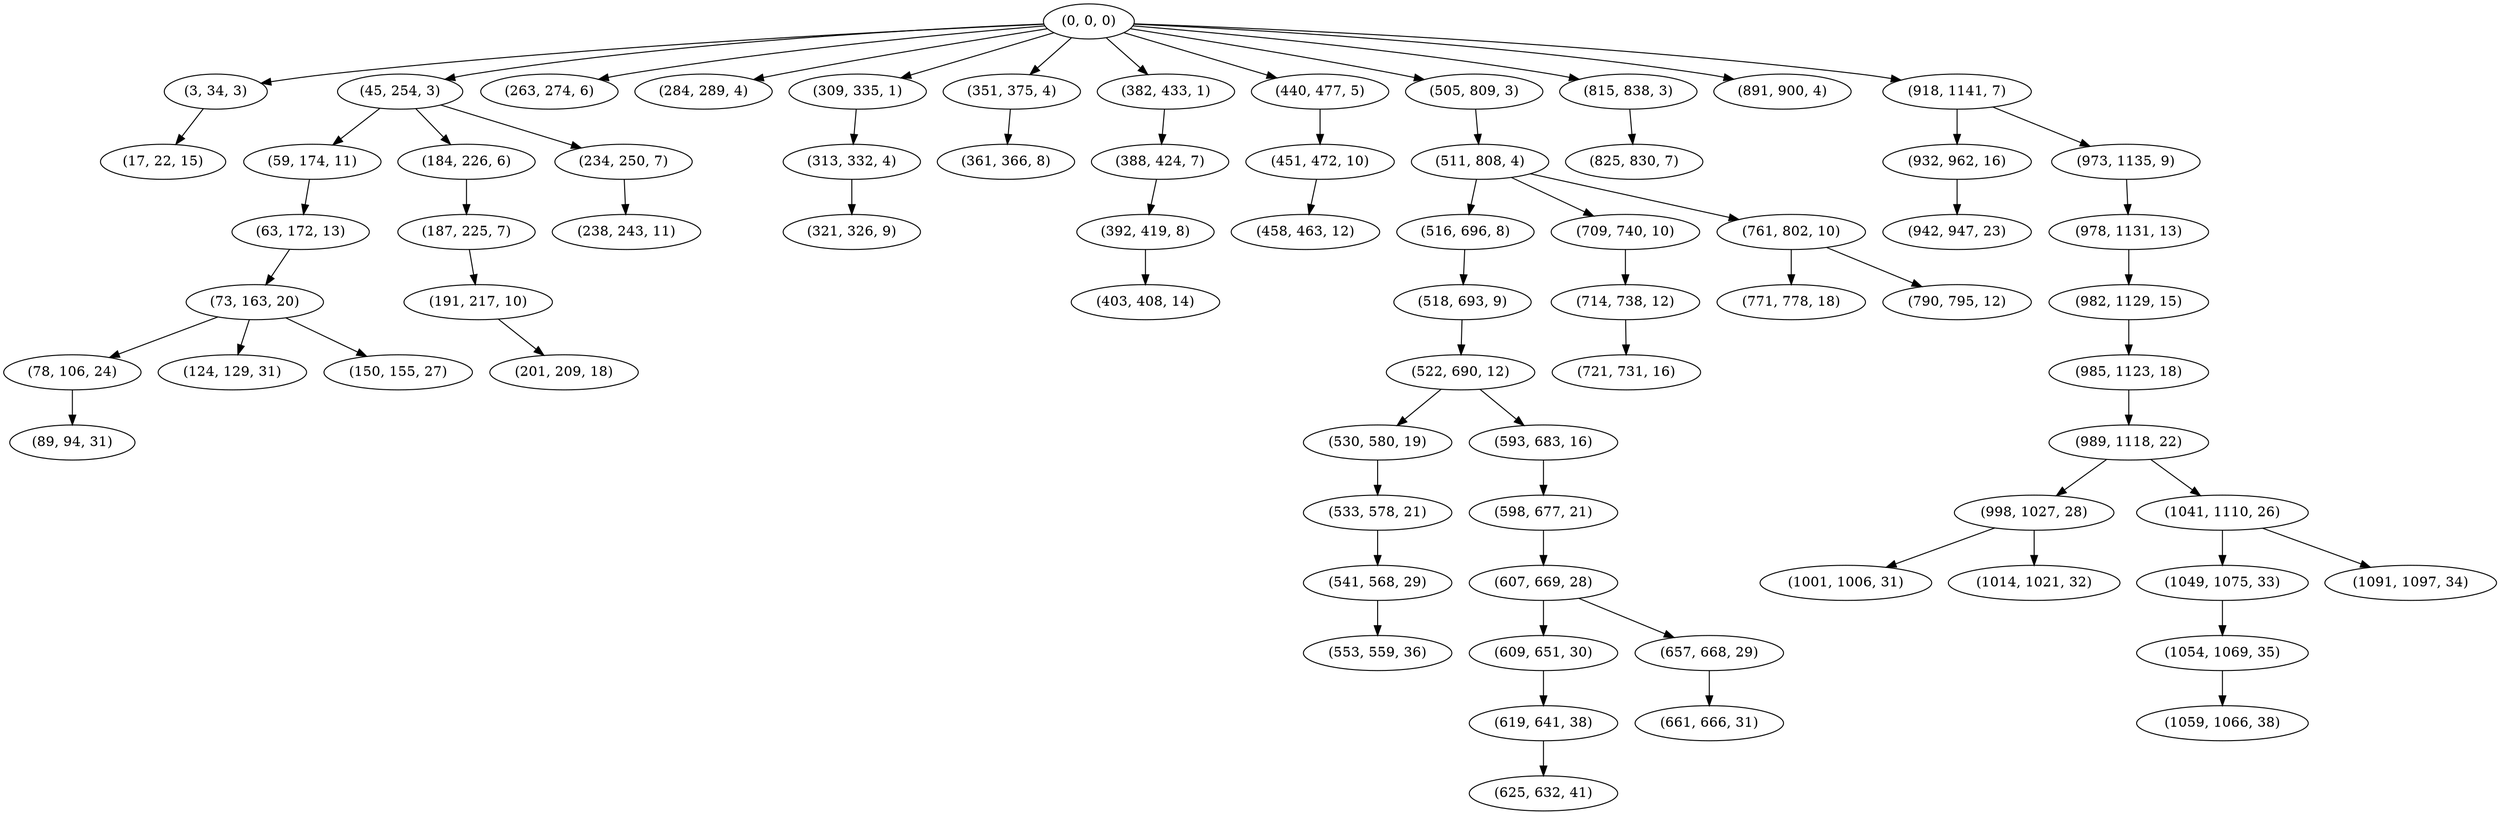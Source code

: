 digraph tree {
    "(0, 0, 0)";
    "(3, 34, 3)";
    "(17, 22, 15)";
    "(45, 254, 3)";
    "(59, 174, 11)";
    "(63, 172, 13)";
    "(73, 163, 20)";
    "(78, 106, 24)";
    "(89, 94, 31)";
    "(124, 129, 31)";
    "(150, 155, 27)";
    "(184, 226, 6)";
    "(187, 225, 7)";
    "(191, 217, 10)";
    "(201, 209, 18)";
    "(234, 250, 7)";
    "(238, 243, 11)";
    "(263, 274, 6)";
    "(284, 289, 4)";
    "(309, 335, 1)";
    "(313, 332, 4)";
    "(321, 326, 9)";
    "(351, 375, 4)";
    "(361, 366, 8)";
    "(382, 433, 1)";
    "(388, 424, 7)";
    "(392, 419, 8)";
    "(403, 408, 14)";
    "(440, 477, 5)";
    "(451, 472, 10)";
    "(458, 463, 12)";
    "(505, 809, 3)";
    "(511, 808, 4)";
    "(516, 696, 8)";
    "(518, 693, 9)";
    "(522, 690, 12)";
    "(530, 580, 19)";
    "(533, 578, 21)";
    "(541, 568, 29)";
    "(553, 559, 36)";
    "(593, 683, 16)";
    "(598, 677, 21)";
    "(607, 669, 28)";
    "(609, 651, 30)";
    "(619, 641, 38)";
    "(625, 632, 41)";
    "(657, 668, 29)";
    "(661, 666, 31)";
    "(709, 740, 10)";
    "(714, 738, 12)";
    "(721, 731, 16)";
    "(761, 802, 10)";
    "(771, 778, 18)";
    "(790, 795, 12)";
    "(815, 838, 3)";
    "(825, 830, 7)";
    "(891, 900, 4)";
    "(918, 1141, 7)";
    "(932, 962, 16)";
    "(942, 947, 23)";
    "(973, 1135, 9)";
    "(978, 1131, 13)";
    "(982, 1129, 15)";
    "(985, 1123, 18)";
    "(989, 1118, 22)";
    "(998, 1027, 28)";
    "(1001, 1006, 31)";
    "(1014, 1021, 32)";
    "(1041, 1110, 26)";
    "(1049, 1075, 33)";
    "(1054, 1069, 35)";
    "(1059, 1066, 38)";
    "(1091, 1097, 34)";
    "(0, 0, 0)" -> "(3, 34, 3)";
    "(0, 0, 0)" -> "(45, 254, 3)";
    "(0, 0, 0)" -> "(263, 274, 6)";
    "(0, 0, 0)" -> "(284, 289, 4)";
    "(0, 0, 0)" -> "(309, 335, 1)";
    "(0, 0, 0)" -> "(351, 375, 4)";
    "(0, 0, 0)" -> "(382, 433, 1)";
    "(0, 0, 0)" -> "(440, 477, 5)";
    "(0, 0, 0)" -> "(505, 809, 3)";
    "(0, 0, 0)" -> "(815, 838, 3)";
    "(0, 0, 0)" -> "(891, 900, 4)";
    "(0, 0, 0)" -> "(918, 1141, 7)";
    "(3, 34, 3)" -> "(17, 22, 15)";
    "(45, 254, 3)" -> "(59, 174, 11)";
    "(45, 254, 3)" -> "(184, 226, 6)";
    "(45, 254, 3)" -> "(234, 250, 7)";
    "(59, 174, 11)" -> "(63, 172, 13)";
    "(63, 172, 13)" -> "(73, 163, 20)";
    "(73, 163, 20)" -> "(78, 106, 24)";
    "(73, 163, 20)" -> "(124, 129, 31)";
    "(73, 163, 20)" -> "(150, 155, 27)";
    "(78, 106, 24)" -> "(89, 94, 31)";
    "(184, 226, 6)" -> "(187, 225, 7)";
    "(187, 225, 7)" -> "(191, 217, 10)";
    "(191, 217, 10)" -> "(201, 209, 18)";
    "(234, 250, 7)" -> "(238, 243, 11)";
    "(309, 335, 1)" -> "(313, 332, 4)";
    "(313, 332, 4)" -> "(321, 326, 9)";
    "(351, 375, 4)" -> "(361, 366, 8)";
    "(382, 433, 1)" -> "(388, 424, 7)";
    "(388, 424, 7)" -> "(392, 419, 8)";
    "(392, 419, 8)" -> "(403, 408, 14)";
    "(440, 477, 5)" -> "(451, 472, 10)";
    "(451, 472, 10)" -> "(458, 463, 12)";
    "(505, 809, 3)" -> "(511, 808, 4)";
    "(511, 808, 4)" -> "(516, 696, 8)";
    "(511, 808, 4)" -> "(709, 740, 10)";
    "(511, 808, 4)" -> "(761, 802, 10)";
    "(516, 696, 8)" -> "(518, 693, 9)";
    "(518, 693, 9)" -> "(522, 690, 12)";
    "(522, 690, 12)" -> "(530, 580, 19)";
    "(522, 690, 12)" -> "(593, 683, 16)";
    "(530, 580, 19)" -> "(533, 578, 21)";
    "(533, 578, 21)" -> "(541, 568, 29)";
    "(541, 568, 29)" -> "(553, 559, 36)";
    "(593, 683, 16)" -> "(598, 677, 21)";
    "(598, 677, 21)" -> "(607, 669, 28)";
    "(607, 669, 28)" -> "(609, 651, 30)";
    "(607, 669, 28)" -> "(657, 668, 29)";
    "(609, 651, 30)" -> "(619, 641, 38)";
    "(619, 641, 38)" -> "(625, 632, 41)";
    "(657, 668, 29)" -> "(661, 666, 31)";
    "(709, 740, 10)" -> "(714, 738, 12)";
    "(714, 738, 12)" -> "(721, 731, 16)";
    "(761, 802, 10)" -> "(771, 778, 18)";
    "(761, 802, 10)" -> "(790, 795, 12)";
    "(815, 838, 3)" -> "(825, 830, 7)";
    "(918, 1141, 7)" -> "(932, 962, 16)";
    "(918, 1141, 7)" -> "(973, 1135, 9)";
    "(932, 962, 16)" -> "(942, 947, 23)";
    "(973, 1135, 9)" -> "(978, 1131, 13)";
    "(978, 1131, 13)" -> "(982, 1129, 15)";
    "(982, 1129, 15)" -> "(985, 1123, 18)";
    "(985, 1123, 18)" -> "(989, 1118, 22)";
    "(989, 1118, 22)" -> "(998, 1027, 28)";
    "(989, 1118, 22)" -> "(1041, 1110, 26)";
    "(998, 1027, 28)" -> "(1001, 1006, 31)";
    "(998, 1027, 28)" -> "(1014, 1021, 32)";
    "(1041, 1110, 26)" -> "(1049, 1075, 33)";
    "(1041, 1110, 26)" -> "(1091, 1097, 34)";
    "(1049, 1075, 33)" -> "(1054, 1069, 35)";
    "(1054, 1069, 35)" -> "(1059, 1066, 38)";
}
